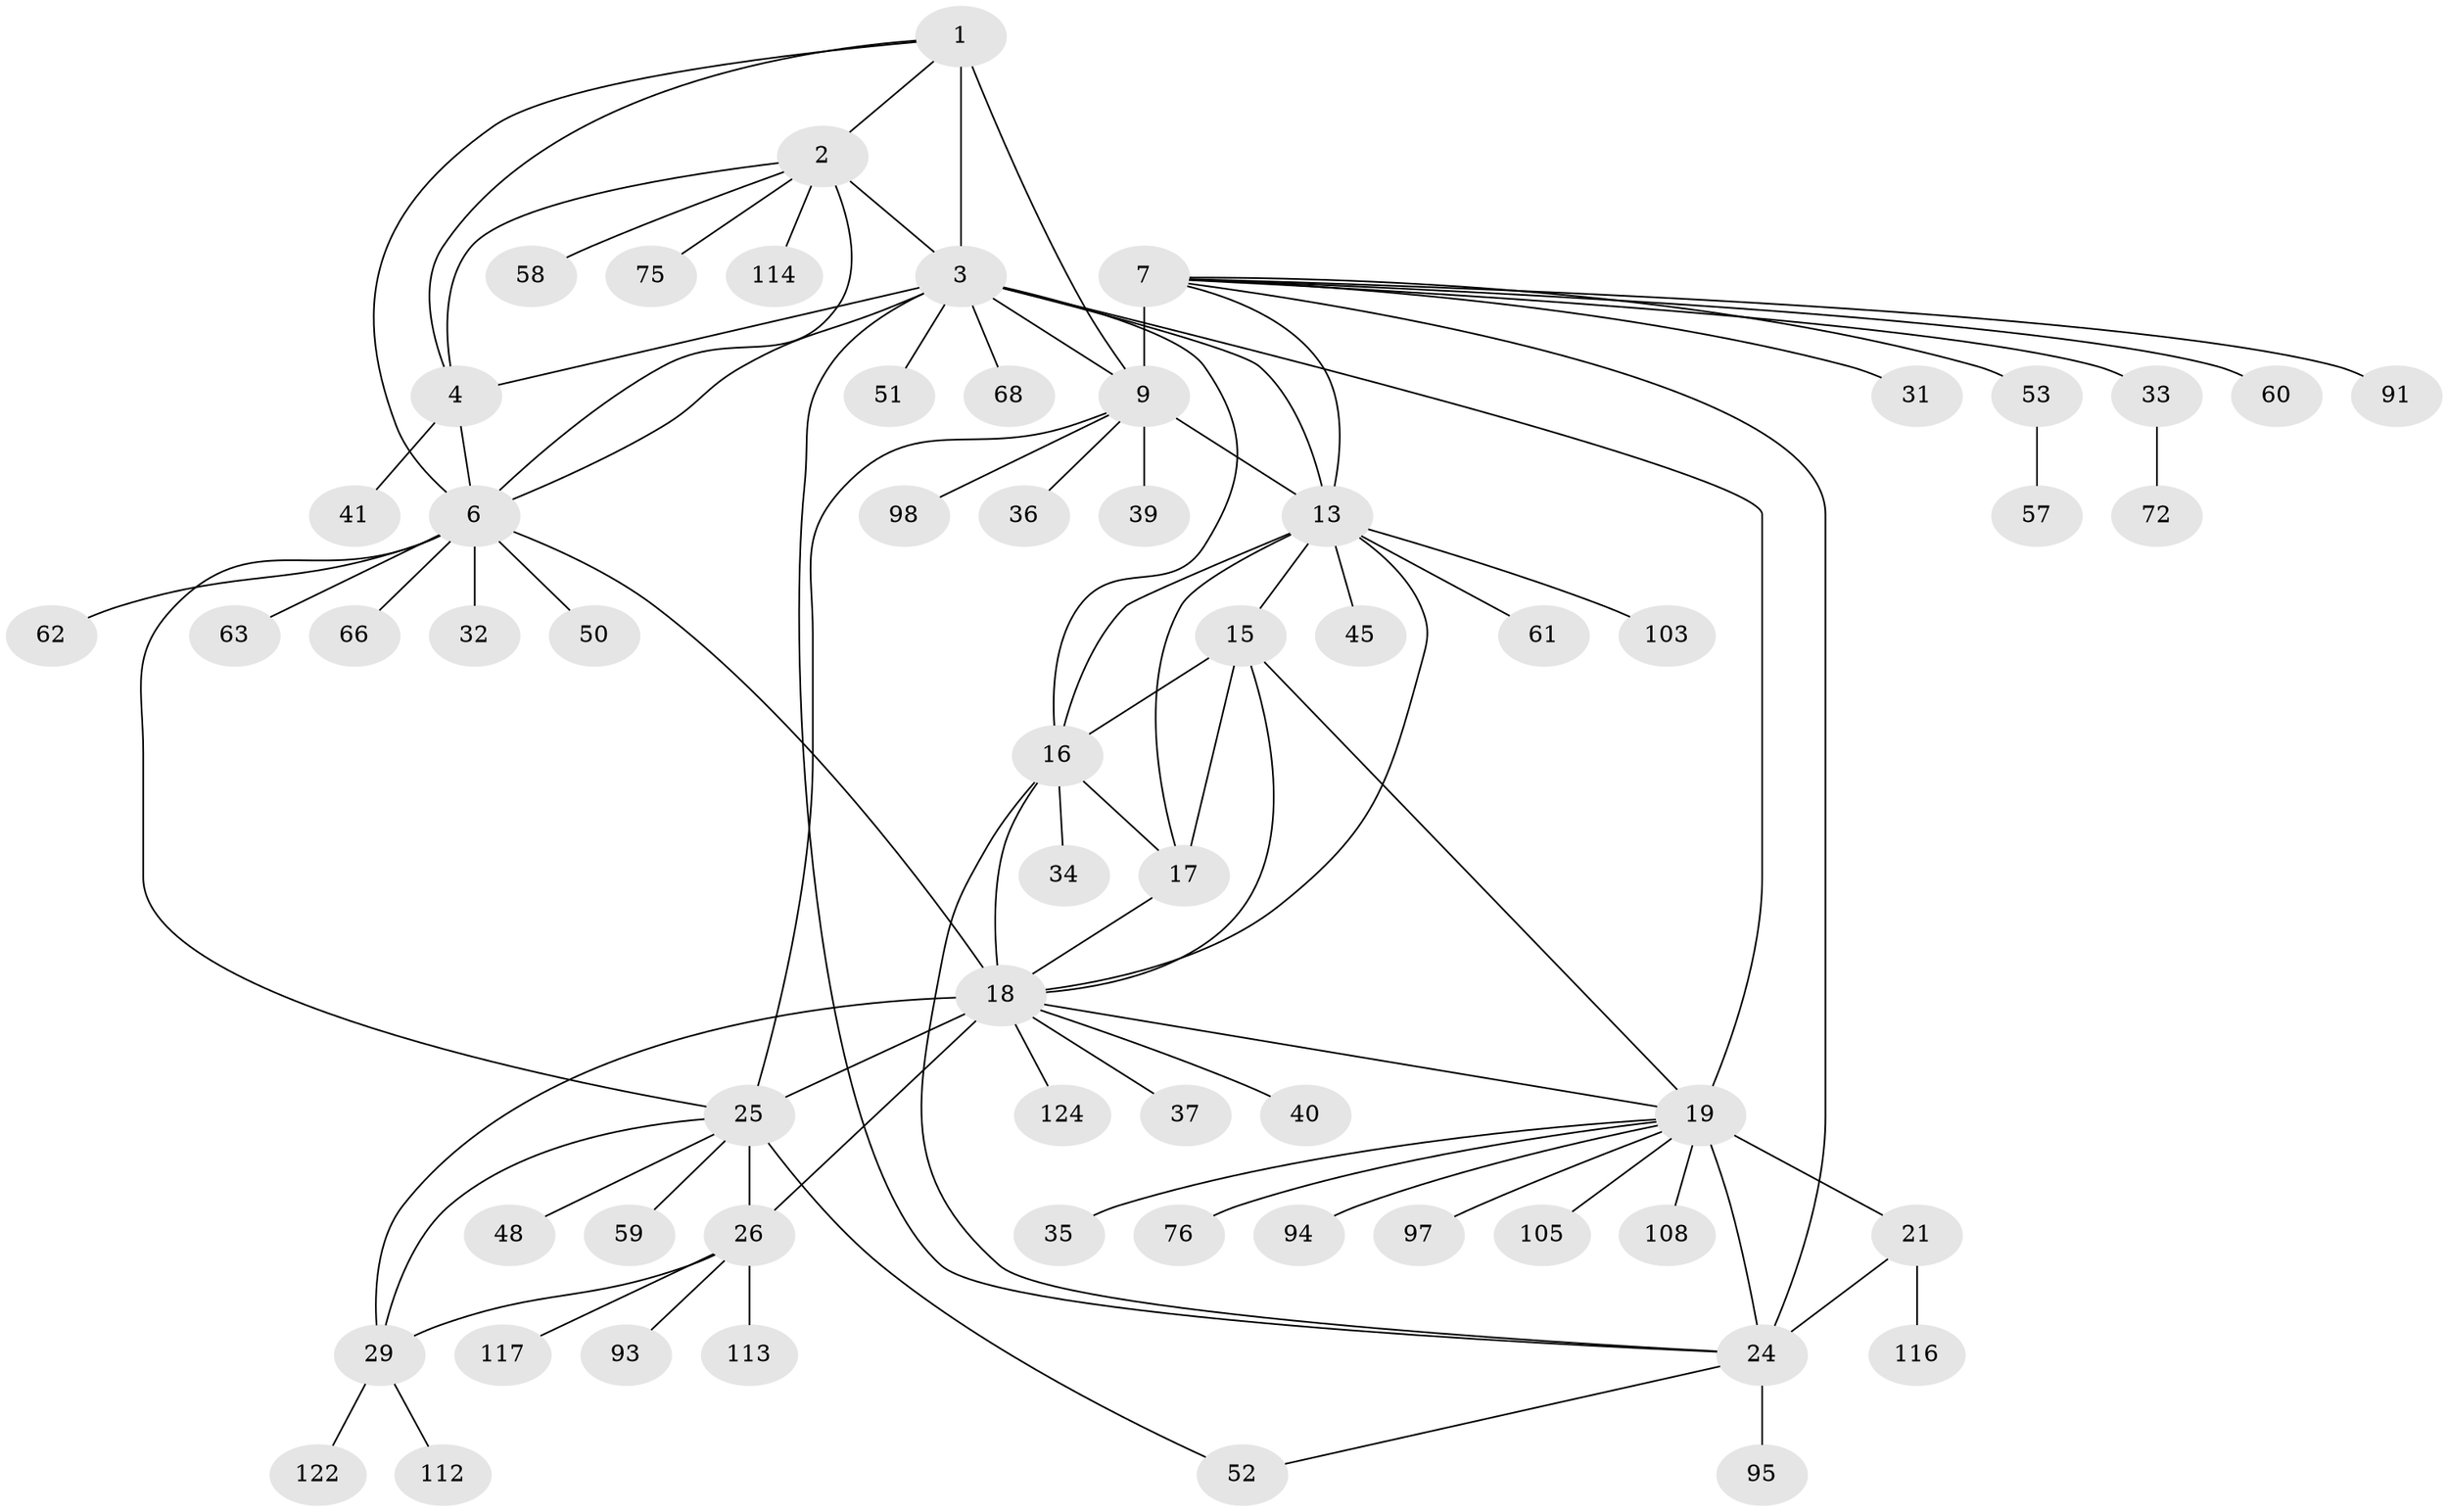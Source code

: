 // original degree distribution, {7: 0.04032258064516129, 8: 0.056451612903225805, 9: 0.04032258064516129, 6: 0.024193548387096774, 12: 0.024193548387096774, 14: 0.008064516129032258, 11: 0.024193548387096774, 5: 0.008064516129032258, 10: 0.016129032258064516, 1: 0.5887096774193549, 2: 0.16129032258064516, 3: 0.008064516129032258}
// Generated by graph-tools (version 1.1) at 2025/16/03/09/25 04:16:05]
// undirected, 62 vertices, 90 edges
graph export_dot {
graph [start="1"]
  node [color=gray90,style=filled];
  1;
  2;
  3 [super="+5+84"];
  4;
  6 [super="+104+123+64"];
  7 [super="+8"];
  9 [super="+11+80"];
  13 [super="+14"];
  15 [super="+42+44"];
  16 [super="+92+81+86+89"];
  17;
  18 [super="+27+43+55"];
  19 [super="+56+20+22"];
  21;
  24;
  25 [super="+28"];
  26;
  29;
  31;
  32;
  33;
  34;
  35;
  36;
  37;
  39;
  40;
  41;
  45 [super="+121"];
  48;
  50;
  51 [super="+101"];
  52 [super="+67"];
  53;
  57;
  58;
  59;
  60;
  61;
  62;
  63;
  66;
  68;
  72;
  75;
  76;
  91;
  93;
  94;
  95;
  97;
  98;
  103;
  105;
  108;
  112;
  113;
  114;
  116;
  117;
  122;
  124;
  1 -- 2;
  1 -- 3 [weight=2];
  1 -- 4;
  1 -- 6;
  1 -- 9 [weight=2];
  2 -- 3 [weight=2];
  2 -- 4;
  2 -- 6;
  2 -- 58;
  2 -- 75;
  2 -- 114;
  3 -- 4 [weight=2];
  3 -- 6 [weight=2];
  3 -- 9;
  3 -- 51;
  3 -- 68;
  3 -- 16 [weight=2];
  3 -- 24;
  3 -- 13;
  3 -- 19;
  4 -- 6;
  4 -- 41;
  6 -- 25;
  6 -- 32;
  6 -- 50;
  6 -- 62;
  6 -- 63;
  6 -- 66;
  6 -- 18;
  7 -- 9 [weight=9];
  7 -- 24;
  7 -- 60;
  7 -- 91;
  7 -- 33;
  7 -- 53;
  7 -- 13;
  7 -- 31;
  9 -- 98;
  9 -- 36;
  9 -- 39;
  9 -- 13;
  9 -- 25;
  13 -- 15 [weight=2];
  13 -- 16 [weight=2];
  13 -- 17 [weight=2];
  13 -- 18 [weight=2];
  13 -- 61;
  13 -- 103;
  13 -- 45;
  15 -- 16;
  15 -- 17;
  15 -- 18;
  15 -- 19 [weight=2];
  16 -- 17;
  16 -- 18;
  16 -- 34;
  16 -- 24;
  17 -- 18;
  18 -- 37;
  18 -- 40;
  18 -- 19;
  18 -- 25 [weight=4];
  18 -- 26 [weight=2];
  18 -- 124;
  18 -- 29 [weight=2];
  19 -- 21 [weight=4];
  19 -- 24 [weight=4];
  19 -- 35;
  19 -- 76;
  19 -- 94;
  19 -- 105;
  19 -- 97;
  19 -- 108;
  21 -- 24;
  21 -- 116;
  24 -- 52;
  24 -- 95;
  25 -- 26 [weight=2];
  25 -- 29 [weight=2];
  25 -- 52;
  25 -- 48;
  25 -- 59;
  26 -- 29;
  26 -- 93;
  26 -- 113;
  26 -- 117;
  29 -- 112;
  29 -- 122;
  33 -- 72;
  53 -- 57;
}
